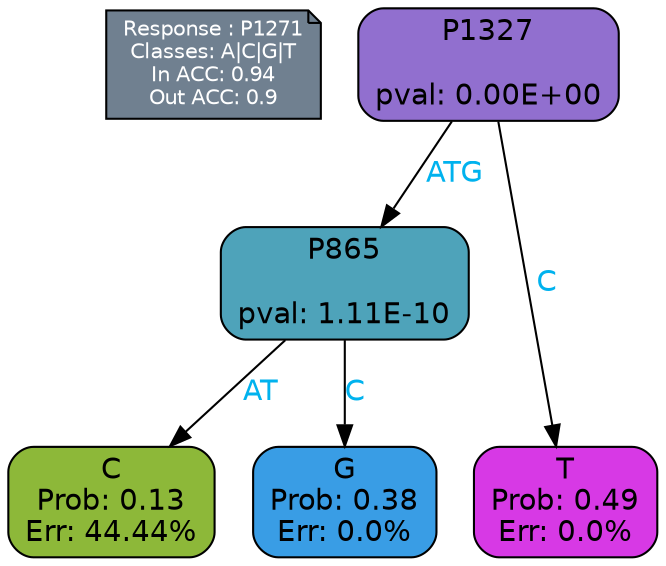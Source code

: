 digraph Tree {
node [shape=box, style="filled, rounded", color="black", fontname=helvetica] ;
graph [ranksep=equally, splines=polylines, bgcolor=transparent, dpi=600] ;
edge [fontname=helvetica] ;
LEGEND [label="Response : P1271
Classes: A|C|G|T
In ACC: 0.94
Out ACC: 0.9
",shape=note,align=left,style=filled,fillcolor="slategray",fontcolor="white",fontsize=10];1 [label="P1327

pval: 0.00E+00", fillcolor="#916fcf"] ;
2 [label="P865

pval: 1.11E-10", fillcolor="#4ea3ba"] ;
3 [label="C
Prob: 0.13
Err: 44.44%", fillcolor="#8db839"] ;
4 [label="G
Prob: 0.38
Err: 0.0%", fillcolor="#399de5"] ;
5 [label="T
Prob: 0.49
Err: 0.0%", fillcolor="#d739e5"] ;
1 -> 2 [label="ATG",fontcolor=deepskyblue2] ;
1 -> 5 [label="C",fontcolor=deepskyblue2] ;
2 -> 3 [label="AT",fontcolor=deepskyblue2] ;
2 -> 4 [label="C",fontcolor=deepskyblue2] ;
{rank = same; 3;4;5;}{rank = same; LEGEND;1;}}